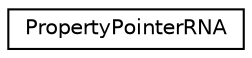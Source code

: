 digraph G
{
  edge [fontname="Helvetica",fontsize="10",labelfontname="Helvetica",labelfontsize="10"];
  node [fontname="Helvetica",fontsize="10",shape=record];
  rankdir=LR;
  Node1 [label="PropertyPointerRNA",height=0.2,width=0.4,color="black", fillcolor="white", style="filled",URL="$d3/d37/structPropertyPointerRNA.html"];
}
